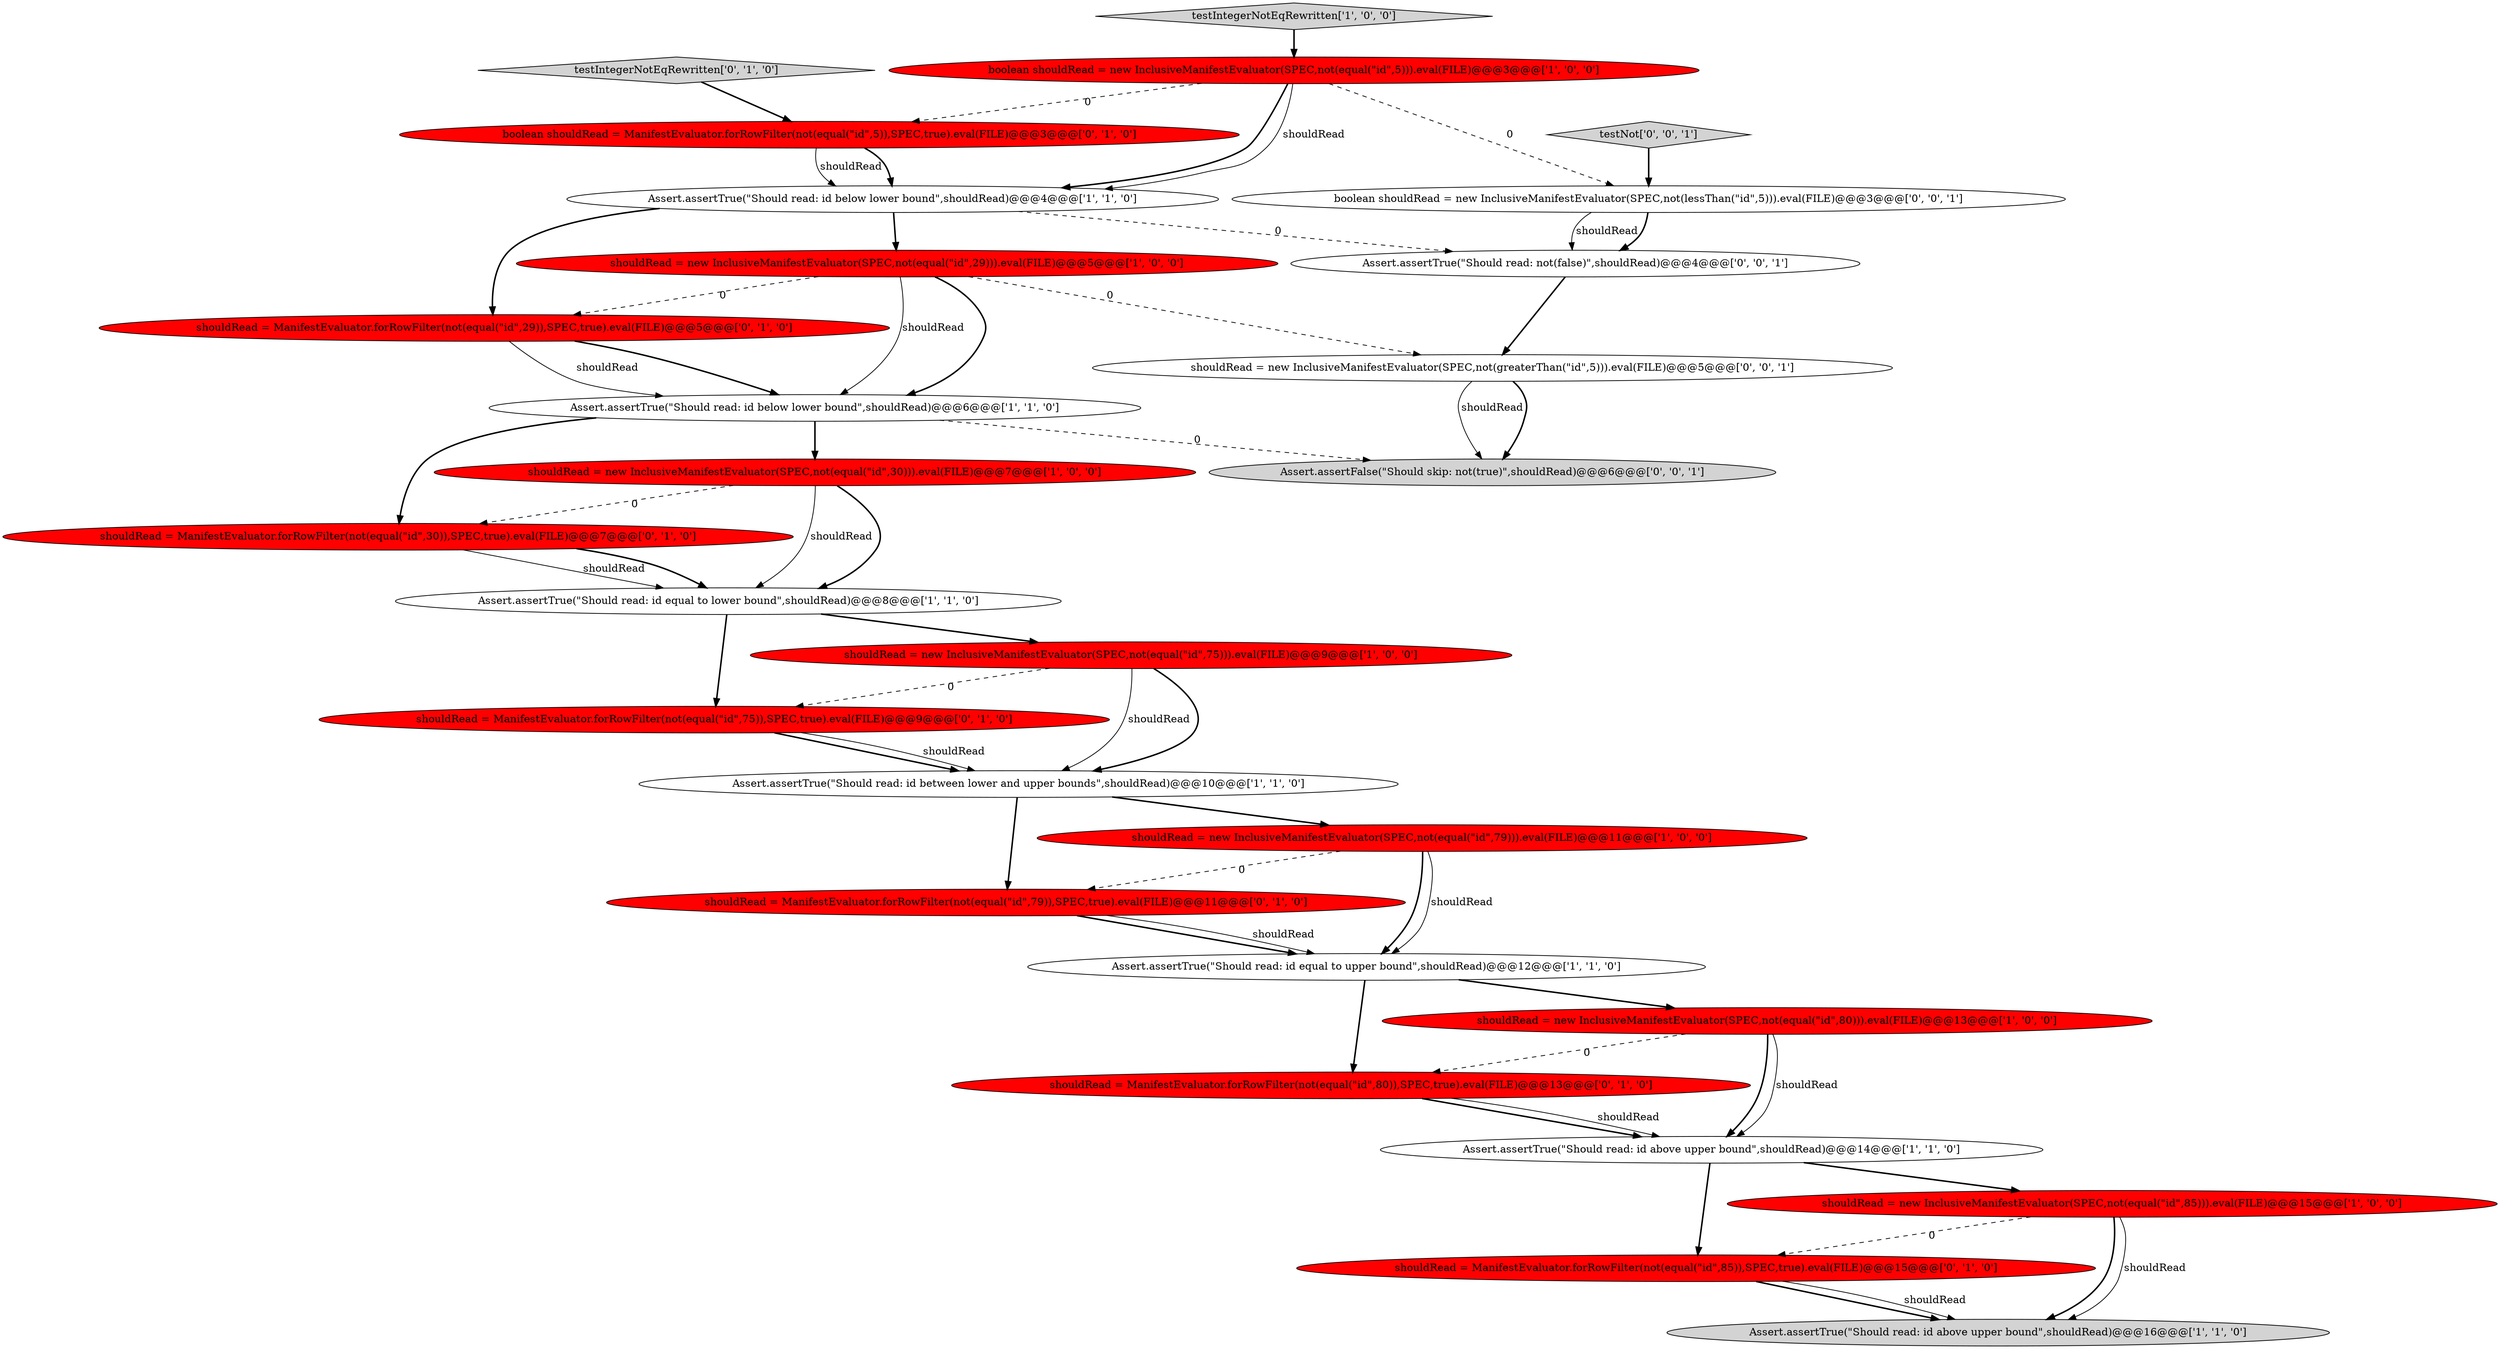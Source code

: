 digraph {
11 [style = filled, label = "shouldRead = new InclusiveManifestEvaluator(SPEC,not(equal(\"id\",29))).eval(FILE)@@@5@@@['1', '0', '0']", fillcolor = red, shape = ellipse image = "AAA1AAABBB1BBB"];
4 [style = filled, label = "Assert.assertTrue(\"Should read: id between lower and upper bounds\",shouldRead)@@@10@@@['1', '1', '0']", fillcolor = white, shape = ellipse image = "AAA0AAABBB1BBB"];
0 [style = filled, label = "shouldRead = new InclusiveManifestEvaluator(SPEC,not(equal(\"id\",80))).eval(FILE)@@@13@@@['1', '0', '0']", fillcolor = red, shape = ellipse image = "AAA1AAABBB1BBB"];
1 [style = filled, label = "Assert.assertTrue(\"Should read: id above upper bound\",shouldRead)@@@14@@@['1', '1', '0']", fillcolor = white, shape = ellipse image = "AAA0AAABBB1BBB"];
2 [style = filled, label = "shouldRead = new InclusiveManifestEvaluator(SPEC,not(equal(\"id\",79))).eval(FILE)@@@11@@@['1', '0', '0']", fillcolor = red, shape = ellipse image = "AAA1AAABBB1BBB"];
13 [style = filled, label = "shouldRead = new InclusiveManifestEvaluator(SPEC,not(equal(\"id\",85))).eval(FILE)@@@15@@@['1', '0', '0']", fillcolor = red, shape = ellipse image = "AAA1AAABBB1BBB"];
14 [style = filled, label = "shouldRead = new InclusiveManifestEvaluator(SPEC,not(equal(\"id\",30))).eval(FILE)@@@7@@@['1', '0', '0']", fillcolor = red, shape = ellipse image = "AAA1AAABBB1BBB"];
21 [style = filled, label = "shouldRead = ManifestEvaluator.forRowFilter(not(equal(\"id\",29)),SPEC,true).eval(FILE)@@@5@@@['0', '1', '0']", fillcolor = red, shape = ellipse image = "AAA1AAABBB2BBB"];
6 [style = filled, label = "Assert.assertTrue(\"Should read: id below lower bound\",shouldRead)@@@6@@@['1', '1', '0']", fillcolor = white, shape = ellipse image = "AAA0AAABBB1BBB"];
17 [style = filled, label = "shouldRead = ManifestEvaluator.forRowFilter(not(equal(\"id\",80)),SPEC,true).eval(FILE)@@@13@@@['0', '1', '0']", fillcolor = red, shape = ellipse image = "AAA1AAABBB2BBB"];
8 [style = filled, label = "shouldRead = new InclusiveManifestEvaluator(SPEC,not(equal(\"id\",75))).eval(FILE)@@@9@@@['1', '0', '0']", fillcolor = red, shape = ellipse image = "AAA1AAABBB1BBB"];
24 [style = filled, label = "Assert.assertTrue(\"Should read: not(false)\",shouldRead)@@@4@@@['0', '0', '1']", fillcolor = white, shape = ellipse image = "AAA0AAABBB3BBB"];
12 [style = filled, label = "Assert.assertTrue(\"Should read: id equal to lower bound\",shouldRead)@@@8@@@['1', '1', '0']", fillcolor = white, shape = ellipse image = "AAA0AAABBB1BBB"];
23 [style = filled, label = "boolean shouldRead = new InclusiveManifestEvaluator(SPEC,not(lessThan(\"id\",5))).eval(FILE)@@@3@@@['0', '0', '1']", fillcolor = white, shape = ellipse image = "AAA0AAABBB3BBB"];
16 [style = filled, label = "boolean shouldRead = ManifestEvaluator.forRowFilter(not(equal(\"id\",5)),SPEC,true).eval(FILE)@@@3@@@['0', '1', '0']", fillcolor = red, shape = ellipse image = "AAA1AAABBB2BBB"];
5 [style = filled, label = "boolean shouldRead = new InclusiveManifestEvaluator(SPEC,not(equal(\"id\",5))).eval(FILE)@@@3@@@['1', '0', '0']", fillcolor = red, shape = ellipse image = "AAA1AAABBB1BBB"];
7 [style = filled, label = "Assert.assertTrue(\"Should read: id below lower bound\",shouldRead)@@@4@@@['1', '1', '0']", fillcolor = white, shape = ellipse image = "AAA0AAABBB1BBB"];
25 [style = filled, label = "testNot['0', '0', '1']", fillcolor = lightgray, shape = diamond image = "AAA0AAABBB3BBB"];
3 [style = filled, label = "Assert.assertTrue(\"Should read: id above upper bound\",shouldRead)@@@16@@@['1', '1', '0']", fillcolor = lightgray, shape = ellipse image = "AAA0AAABBB1BBB"];
20 [style = filled, label = "shouldRead = ManifestEvaluator.forRowFilter(not(equal(\"id\",75)),SPEC,true).eval(FILE)@@@9@@@['0', '1', '0']", fillcolor = red, shape = ellipse image = "AAA1AAABBB2BBB"];
26 [style = filled, label = "shouldRead = new InclusiveManifestEvaluator(SPEC,not(greaterThan(\"id\",5))).eval(FILE)@@@5@@@['0', '0', '1']", fillcolor = white, shape = ellipse image = "AAA0AAABBB3BBB"];
18 [style = filled, label = "shouldRead = ManifestEvaluator.forRowFilter(not(equal(\"id\",85)),SPEC,true).eval(FILE)@@@15@@@['0', '1', '0']", fillcolor = red, shape = ellipse image = "AAA1AAABBB2BBB"];
15 [style = filled, label = "shouldRead = ManifestEvaluator.forRowFilter(not(equal(\"id\",79)),SPEC,true).eval(FILE)@@@11@@@['0', '1', '0']", fillcolor = red, shape = ellipse image = "AAA1AAABBB2BBB"];
9 [style = filled, label = "testIntegerNotEqRewritten['1', '0', '0']", fillcolor = lightgray, shape = diamond image = "AAA0AAABBB1BBB"];
27 [style = filled, label = "Assert.assertFalse(\"Should skip: not(true)\",shouldRead)@@@6@@@['0', '0', '1']", fillcolor = lightgray, shape = ellipse image = "AAA0AAABBB3BBB"];
19 [style = filled, label = "testIntegerNotEqRewritten['0', '1', '0']", fillcolor = lightgray, shape = diamond image = "AAA0AAABBB2BBB"];
10 [style = filled, label = "Assert.assertTrue(\"Should read: id equal to upper bound\",shouldRead)@@@12@@@['1', '1', '0']", fillcolor = white, shape = ellipse image = "AAA0AAABBB1BBB"];
22 [style = filled, label = "shouldRead = ManifestEvaluator.forRowFilter(not(equal(\"id\",30)),SPEC,true).eval(FILE)@@@7@@@['0', '1', '0']", fillcolor = red, shape = ellipse image = "AAA1AAABBB2BBB"];
26->27 [style = solid, label="shouldRead"];
18->3 [style = bold, label=""];
15->10 [style = bold, label=""];
7->11 [style = bold, label=""];
15->10 [style = solid, label="shouldRead"];
17->1 [style = bold, label=""];
21->6 [style = bold, label=""];
6->22 [style = bold, label=""];
25->23 [style = bold, label=""];
5->23 [style = dashed, label="0"];
16->7 [style = solid, label="shouldRead"];
11->6 [style = bold, label=""];
23->24 [style = solid, label="shouldRead"];
4->15 [style = bold, label=""];
8->20 [style = dashed, label="0"];
16->7 [style = bold, label=""];
11->26 [style = dashed, label="0"];
12->20 [style = bold, label=""];
21->6 [style = solid, label="shouldRead"];
18->3 [style = solid, label="shouldRead"];
14->22 [style = dashed, label="0"];
1->18 [style = bold, label=""];
10->17 [style = bold, label=""];
4->2 [style = bold, label=""];
2->10 [style = bold, label=""];
0->17 [style = dashed, label="0"];
1->13 [style = bold, label=""];
20->4 [style = bold, label=""];
8->4 [style = solid, label="shouldRead"];
19->16 [style = bold, label=""];
2->15 [style = dashed, label="0"];
14->12 [style = solid, label="shouldRead"];
17->1 [style = solid, label="shouldRead"];
6->14 [style = bold, label=""];
5->16 [style = dashed, label="0"];
24->26 [style = bold, label=""];
26->27 [style = bold, label=""];
23->24 [style = bold, label=""];
11->6 [style = solid, label="shouldRead"];
2->10 [style = solid, label="shouldRead"];
13->3 [style = bold, label=""];
7->24 [style = dashed, label="0"];
6->27 [style = dashed, label="0"];
12->8 [style = bold, label=""];
22->12 [style = solid, label="shouldRead"];
0->1 [style = bold, label=""];
22->12 [style = bold, label=""];
14->12 [style = bold, label=""];
10->0 [style = bold, label=""];
0->1 [style = solid, label="shouldRead"];
9->5 [style = bold, label=""];
7->21 [style = bold, label=""];
5->7 [style = bold, label=""];
8->4 [style = bold, label=""];
13->18 [style = dashed, label="0"];
5->7 [style = solid, label="shouldRead"];
13->3 [style = solid, label="shouldRead"];
20->4 [style = solid, label="shouldRead"];
11->21 [style = dashed, label="0"];
}
